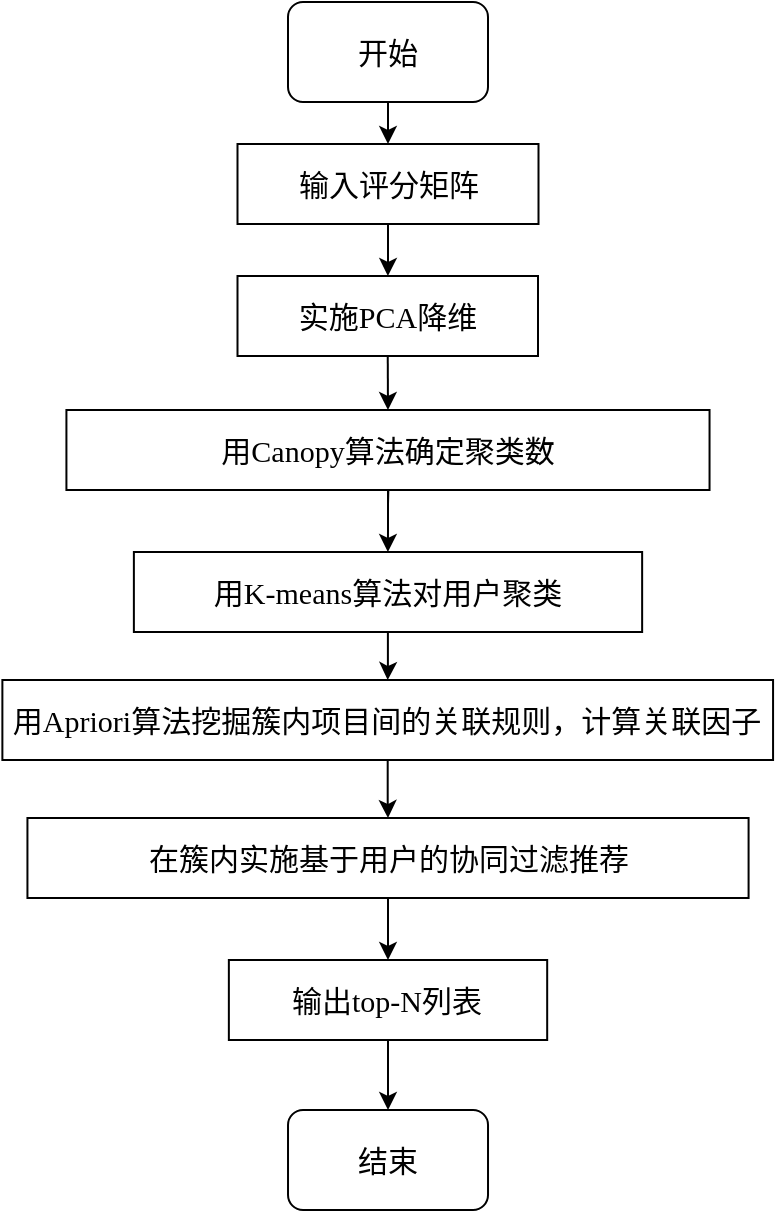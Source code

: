 <mxfile version="20.3.3" type="github">
  <diagram id="C5RBs43oDa-KdzZeNtuy" name="Page-1">
    <mxGraphModel dx="1422" dy="762" grid="0" gridSize="10" guides="1" tooltips="1" connect="1" arrows="1" fold="1" page="1" pageScale="1" pageWidth="3300" pageHeight="2339" math="0" shadow="0">
      <root>
        <mxCell id="WIyWlLk6GJQsqaUBKTNV-0" />
        <mxCell id="WIyWlLk6GJQsqaUBKTNV-1" parent="WIyWlLk6GJQsqaUBKTNV-0" />
        <mxCell id="Zu6oLmDhKKCL5ZHN-sH_-3" style="edgeStyle=orthogonalEdgeStyle;rounded=0;orthogonalLoop=1;jettySize=auto;html=1;exitX=0.5;exitY=1;exitDx=0;exitDy=0;entryX=0.5;entryY=0;entryDx=0;entryDy=0;fontFamily=Verdana;fontSize=15;fontStyle=0;spacing=2;" parent="WIyWlLk6GJQsqaUBKTNV-1" source="Zu6oLmDhKKCL5ZHN-sH_-0" target="Zu6oLmDhKKCL5ZHN-sH_-1" edge="1">
          <mxGeometry relative="1" as="geometry" />
        </mxCell>
        <mxCell id="Zu6oLmDhKKCL5ZHN-sH_-0" value="&lt;font style=&quot;font-size: 15px;&quot;&gt;开始&lt;/font&gt;" style="rounded=1;whiteSpace=wrap;html=1;fontSize=15;fontStyle=0;spacing=2;" parent="WIyWlLk6GJQsqaUBKTNV-1" vertex="1">
          <mxGeometry x="365" y="41" width="100" height="50" as="geometry" />
        </mxCell>
        <mxCell id="Zu6oLmDhKKCL5ZHN-sH_-5" style="edgeStyle=orthogonalEdgeStyle;rounded=0;orthogonalLoop=1;jettySize=auto;html=1;exitX=0.5;exitY=1;exitDx=0;exitDy=0;fontFamily=Verdana;fontSize=15;fontStyle=0;spacing=2;" parent="WIyWlLk6GJQsqaUBKTNV-1" source="Zu6oLmDhKKCL5ZHN-sH_-1" target="Zu6oLmDhKKCL5ZHN-sH_-4" edge="1">
          <mxGeometry relative="1" as="geometry" />
        </mxCell>
        <mxCell id="Zu6oLmDhKKCL5ZHN-sH_-1" value="输入评分矩阵" style="rounded=0;whiteSpace=wrap;html=1;fontFamily=Verdana;fontSize=15;fontStyle=0;spacing=2;" parent="WIyWlLk6GJQsqaUBKTNV-1" vertex="1">
          <mxGeometry x="339.75" y="112" width="150.5" height="40" as="geometry" />
        </mxCell>
        <mxCell id="w4eO_3HtDhG38aGhMule-2" style="edgeStyle=orthogonalEdgeStyle;rounded=0;orthogonalLoop=1;jettySize=auto;html=1;exitX=0.5;exitY=1;exitDx=0;exitDy=0;entryX=0.5;entryY=0;entryDx=0;entryDy=0;" edge="1" parent="WIyWlLk6GJQsqaUBKTNV-1" source="Zu6oLmDhKKCL5ZHN-sH_-4" target="Zu6oLmDhKKCL5ZHN-sH_-8">
          <mxGeometry relative="1" as="geometry" />
        </mxCell>
        <mxCell id="Zu6oLmDhKKCL5ZHN-sH_-4" value="实施PCA降维" style="rounded=0;whiteSpace=wrap;html=1;fontFamily=Verdana;fontSize=15;fontStyle=0;spacing=2;" parent="WIyWlLk6GJQsqaUBKTNV-1" vertex="1">
          <mxGeometry x="339.75" y="178" width="150.25" height="40" as="geometry" />
        </mxCell>
        <mxCell id="Zu6oLmDhKKCL5ZHN-sH_-9" value="" style="edgeStyle=orthogonalEdgeStyle;rounded=0;orthogonalLoop=1;jettySize=auto;html=1;fontFamily=Verdana;fontSize=15;fontStyle=0;spacing=2;" parent="WIyWlLk6GJQsqaUBKTNV-1" target="Zu6oLmDhKKCL5ZHN-sH_-8" edge="1">
          <mxGeometry relative="1" as="geometry">
            <mxPoint x="415" y="292" as="sourcePoint" />
          </mxGeometry>
        </mxCell>
        <mxCell id="Zu6oLmDhKKCL5ZHN-sH_-26" value="" style="edgeStyle=orthogonalEdgeStyle;rounded=0;orthogonalLoop=1;jettySize=auto;html=1;fontFamily=Verdana;fontSize=15;fontStyle=0;spacing=2;" parent="WIyWlLk6GJQsqaUBKTNV-1" source="Zu6oLmDhKKCL5ZHN-sH_-8" target="Zu6oLmDhKKCL5ZHN-sH_-25" edge="1">
          <mxGeometry relative="1" as="geometry" />
        </mxCell>
        <mxCell id="Zu6oLmDhKKCL5ZHN-sH_-8" value="用Canopy算法确定聚类数" style="rounded=0;whiteSpace=wrap;html=1;fontFamily=Verdana;fontSize=15;fontStyle=0;spacing=2;" parent="WIyWlLk6GJQsqaUBKTNV-1" vertex="1">
          <mxGeometry x="254.21" y="245" width="321.56" height="40" as="geometry" />
        </mxCell>
        <mxCell id="Zu6oLmDhKKCL5ZHN-sH_-20" value="" style="edgeStyle=orthogonalEdgeStyle;rounded=0;orthogonalLoop=1;jettySize=auto;html=1;fontFamily=Verdana;fontSize=15;fontStyle=0;spacing=2;" parent="WIyWlLk6GJQsqaUBKTNV-1" source="Zu6oLmDhKKCL5ZHN-sH_-12" target="Zu6oLmDhKKCL5ZHN-sH_-19" edge="1">
          <mxGeometry relative="1" as="geometry" />
        </mxCell>
        <mxCell id="Zu6oLmDhKKCL5ZHN-sH_-12" value="用Apriori算法挖掘簇内项目间的关联规则，计算关联因子" style="rounded=0;whiteSpace=wrap;html=1;fontFamily=Verdana;fontSize=15;fontStyle=0;spacing=2;" parent="WIyWlLk6GJQsqaUBKTNV-1" vertex="1">
          <mxGeometry x="222.19" y="380" width="385.34" height="40" as="geometry" />
        </mxCell>
        <mxCell id="w4eO_3HtDhG38aGhMule-3" style="edgeStyle=orthogonalEdgeStyle;rounded=0;orthogonalLoop=1;jettySize=auto;html=1;exitX=0.5;exitY=1;exitDx=0;exitDy=0;" edge="1" parent="WIyWlLk6GJQsqaUBKTNV-1" source="Zu6oLmDhKKCL5ZHN-sH_-19" target="w4eO_3HtDhG38aGhMule-1">
          <mxGeometry relative="1" as="geometry" />
        </mxCell>
        <mxCell id="Zu6oLmDhKKCL5ZHN-sH_-19" value="在簇内实施基于用户的协同过滤推荐" style="rounded=0;whiteSpace=wrap;html=1;fontFamily=Verdana;fontSize=15;fontStyle=0;spacing=2;" parent="WIyWlLk6GJQsqaUBKTNV-1" vertex="1">
          <mxGeometry x="234.72" y="449" width="360.57" height="40" as="geometry" />
        </mxCell>
        <mxCell id="Zu6oLmDhKKCL5ZHN-sH_-21" value="&lt;font style=&quot;font-size: 15px;&quot;&gt;结束&lt;/font&gt;" style="rounded=1;whiteSpace=wrap;html=1;fontSize=15;fontStyle=0;spacing=2;" parent="WIyWlLk6GJQsqaUBKTNV-1" vertex="1">
          <mxGeometry x="365.01" y="595" width="100" height="50" as="geometry" />
        </mxCell>
        <mxCell id="Zu6oLmDhKKCL5ZHN-sH_-28" style="edgeStyle=orthogonalEdgeStyle;rounded=0;orthogonalLoop=1;jettySize=auto;html=1;entryX=0.5;entryY=0;entryDx=0;entryDy=0;fontFamily=Verdana;fontSize=15;fontStyle=0;spacing=2;" parent="WIyWlLk6GJQsqaUBKTNV-1" source="Zu6oLmDhKKCL5ZHN-sH_-25" target="Zu6oLmDhKKCL5ZHN-sH_-12" edge="1">
          <mxGeometry relative="1" as="geometry" />
        </mxCell>
        <mxCell id="Zu6oLmDhKKCL5ZHN-sH_-25" value="用K-means算法对用户聚类" style="rounded=0;whiteSpace=wrap;html=1;fontFamily=Verdana;fontSize=15;fontStyle=0;spacing=2;" parent="WIyWlLk6GJQsqaUBKTNV-1" vertex="1">
          <mxGeometry x="287.94" y="316" width="254.13" height="40" as="geometry" />
        </mxCell>
        <mxCell id="w4eO_3HtDhG38aGhMule-4" style="edgeStyle=orthogonalEdgeStyle;rounded=0;orthogonalLoop=1;jettySize=auto;html=1;exitX=0.5;exitY=1;exitDx=0;exitDy=0;entryX=0.5;entryY=0;entryDx=0;entryDy=0;" edge="1" parent="WIyWlLk6GJQsqaUBKTNV-1" source="w4eO_3HtDhG38aGhMule-1" target="Zu6oLmDhKKCL5ZHN-sH_-21">
          <mxGeometry relative="1" as="geometry" />
        </mxCell>
        <mxCell id="w4eO_3HtDhG38aGhMule-1" value="输出top-N列表" style="rounded=0;whiteSpace=wrap;html=1;fontFamily=Verdana;fontSize=15;fontStyle=0;spacing=2;" vertex="1" parent="WIyWlLk6GJQsqaUBKTNV-1">
          <mxGeometry x="335.43" y="520" width="159.16" height="40" as="geometry" />
        </mxCell>
      </root>
    </mxGraphModel>
  </diagram>
</mxfile>
